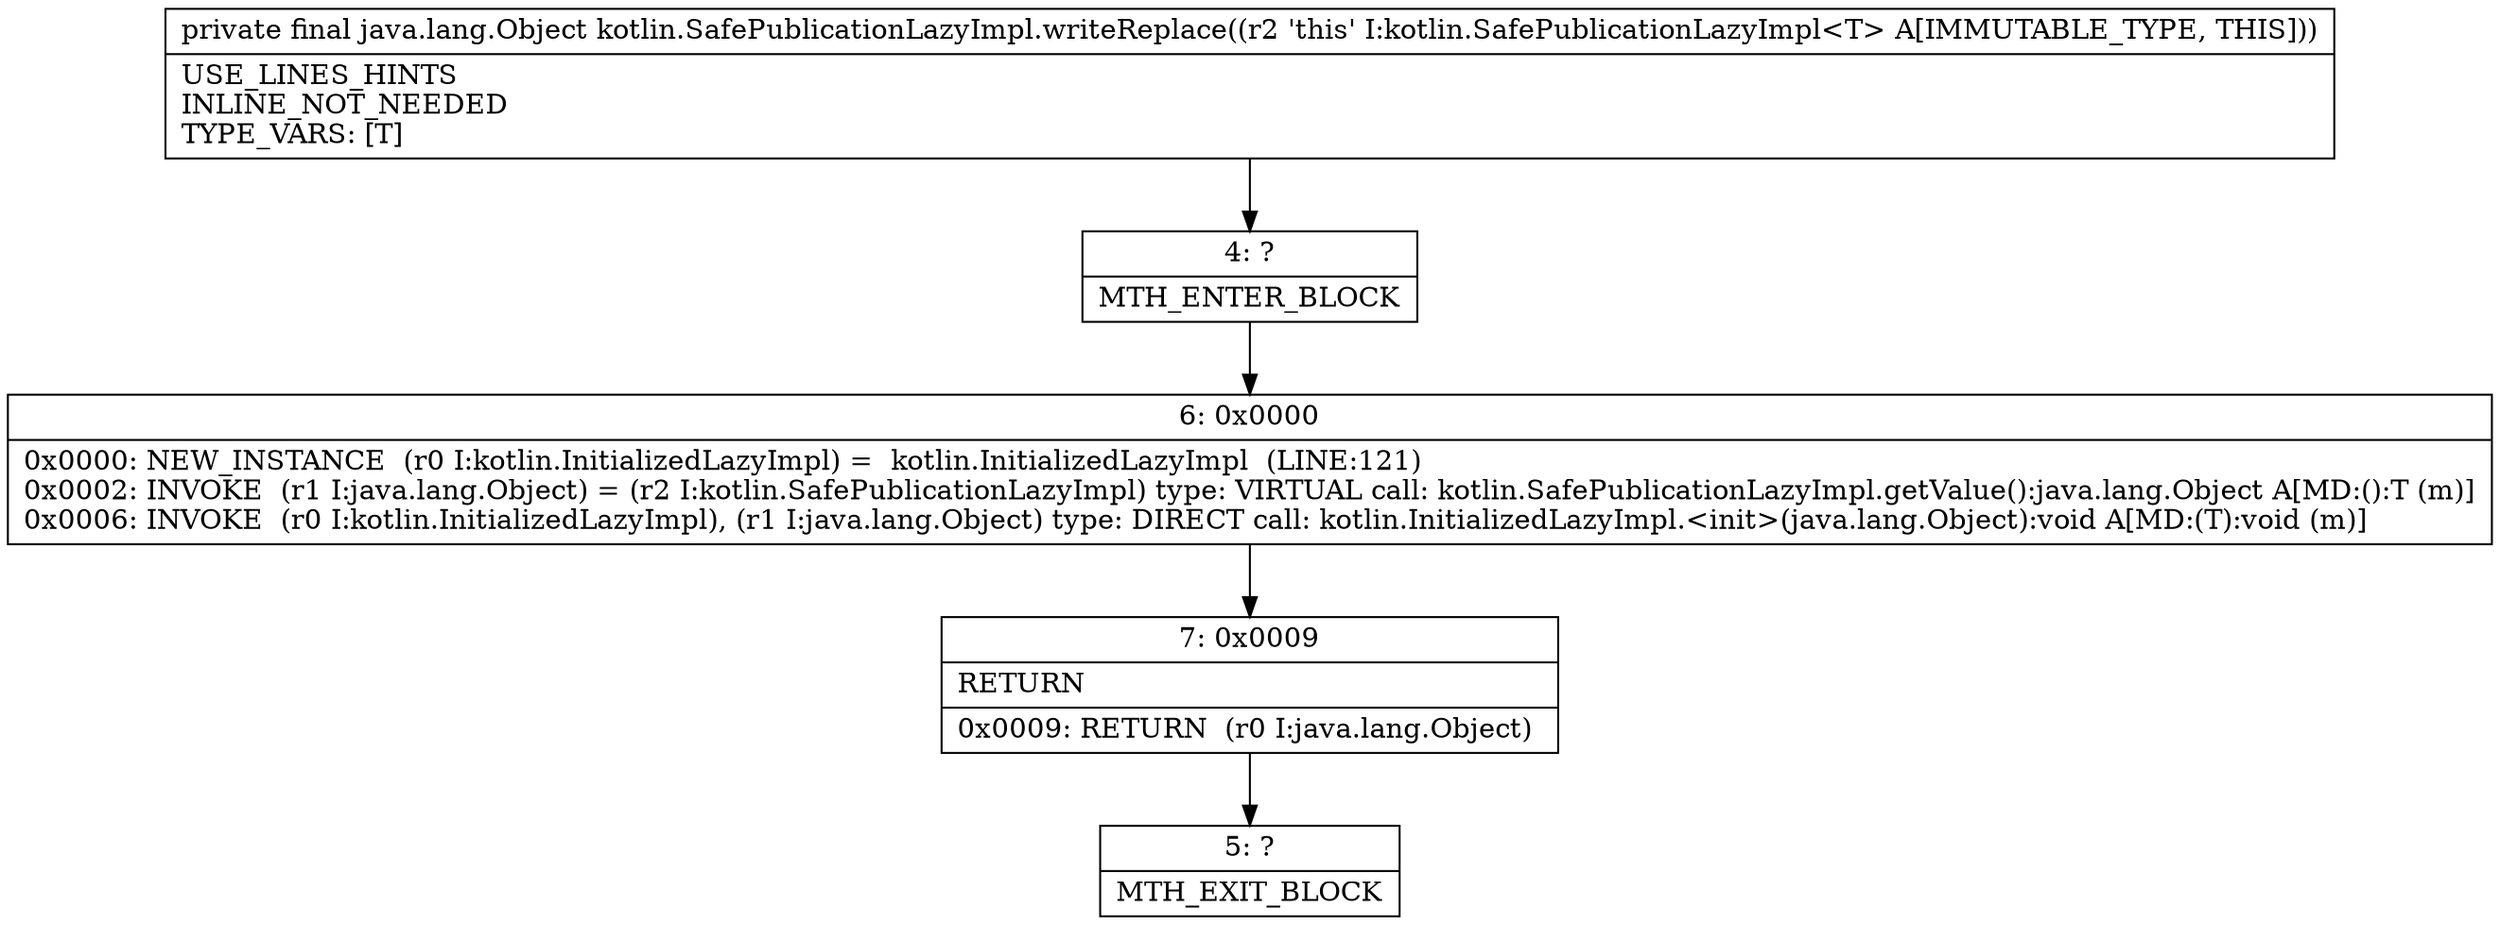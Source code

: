 digraph "CFG forkotlin.SafePublicationLazyImpl.writeReplace()Ljava\/lang\/Object;" {
Node_4 [shape=record,label="{4\:\ ?|MTH_ENTER_BLOCK\l}"];
Node_6 [shape=record,label="{6\:\ 0x0000|0x0000: NEW_INSTANCE  (r0 I:kotlin.InitializedLazyImpl) =  kotlin.InitializedLazyImpl  (LINE:121)\l0x0002: INVOKE  (r1 I:java.lang.Object) = (r2 I:kotlin.SafePublicationLazyImpl) type: VIRTUAL call: kotlin.SafePublicationLazyImpl.getValue():java.lang.Object A[MD:():T (m)]\l0x0006: INVOKE  (r0 I:kotlin.InitializedLazyImpl), (r1 I:java.lang.Object) type: DIRECT call: kotlin.InitializedLazyImpl.\<init\>(java.lang.Object):void A[MD:(T):void (m)]\l}"];
Node_7 [shape=record,label="{7\:\ 0x0009|RETURN\l|0x0009: RETURN  (r0 I:java.lang.Object) \l}"];
Node_5 [shape=record,label="{5\:\ ?|MTH_EXIT_BLOCK\l}"];
MethodNode[shape=record,label="{private final java.lang.Object kotlin.SafePublicationLazyImpl.writeReplace((r2 'this' I:kotlin.SafePublicationLazyImpl\<T\> A[IMMUTABLE_TYPE, THIS]))  | USE_LINES_HINTS\lINLINE_NOT_NEEDED\lTYPE_VARS: [T]\l}"];
MethodNode -> Node_4;Node_4 -> Node_6;
Node_6 -> Node_7;
Node_7 -> Node_5;
}

